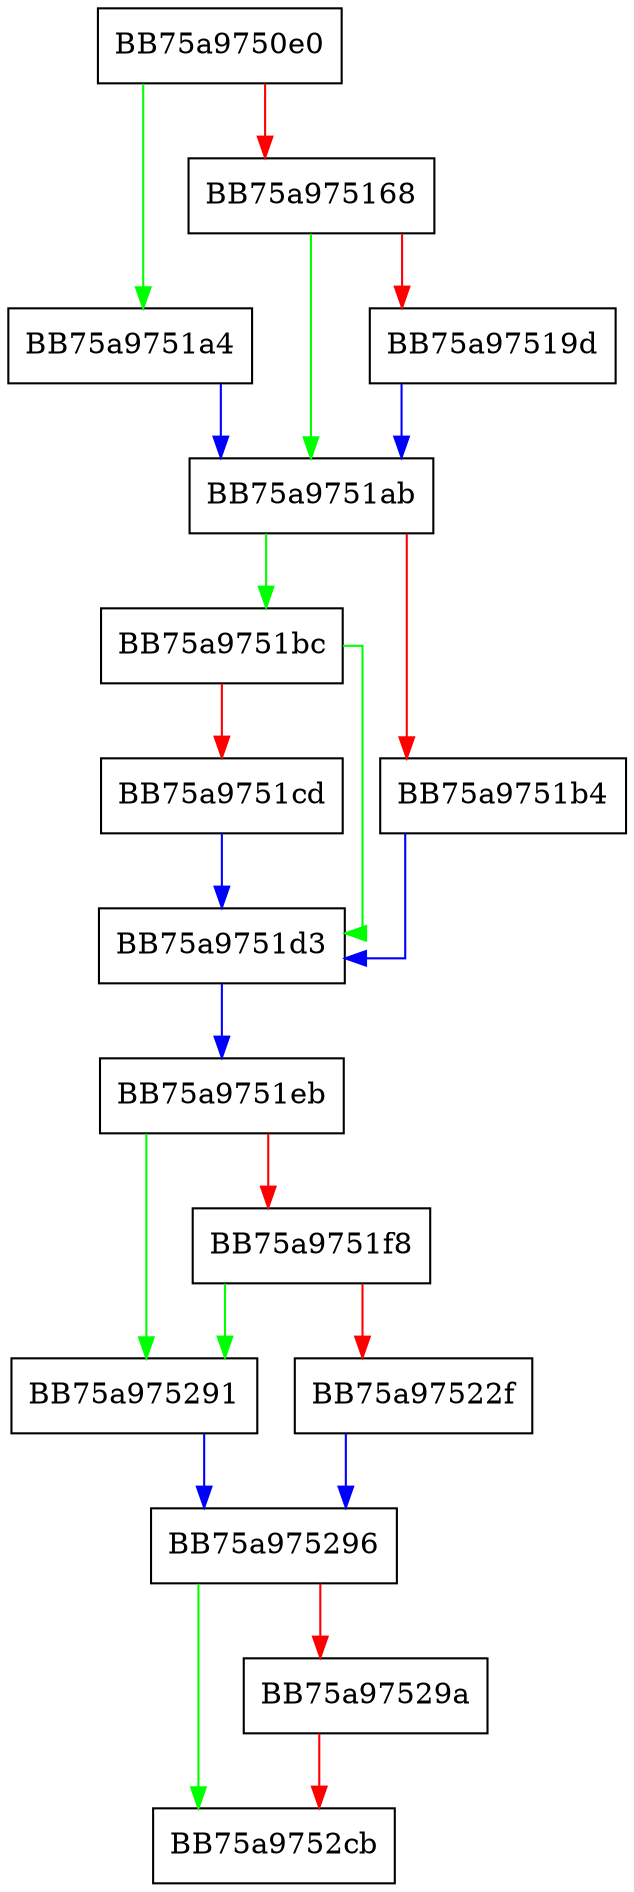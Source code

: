 digraph init {
  node [shape="box"];
  graph [splines=ortho];
  BB75a9750e0 -> BB75a9751a4 [color="green"];
  BB75a9750e0 -> BB75a975168 [color="red"];
  BB75a975168 -> BB75a9751ab [color="green"];
  BB75a975168 -> BB75a97519d [color="red"];
  BB75a97519d -> BB75a9751ab [color="blue"];
  BB75a9751a4 -> BB75a9751ab [color="blue"];
  BB75a9751ab -> BB75a9751bc [color="green"];
  BB75a9751ab -> BB75a9751b4 [color="red"];
  BB75a9751b4 -> BB75a9751d3 [color="blue"];
  BB75a9751bc -> BB75a9751d3 [color="green"];
  BB75a9751bc -> BB75a9751cd [color="red"];
  BB75a9751cd -> BB75a9751d3 [color="blue"];
  BB75a9751d3 -> BB75a9751eb [color="blue"];
  BB75a9751eb -> BB75a975291 [color="green"];
  BB75a9751eb -> BB75a9751f8 [color="red"];
  BB75a9751f8 -> BB75a975291 [color="green"];
  BB75a9751f8 -> BB75a97522f [color="red"];
  BB75a97522f -> BB75a975296 [color="blue"];
  BB75a975291 -> BB75a975296 [color="blue"];
  BB75a975296 -> BB75a9752cb [color="green"];
  BB75a975296 -> BB75a97529a [color="red"];
  BB75a97529a -> BB75a9752cb [color="red"];
}